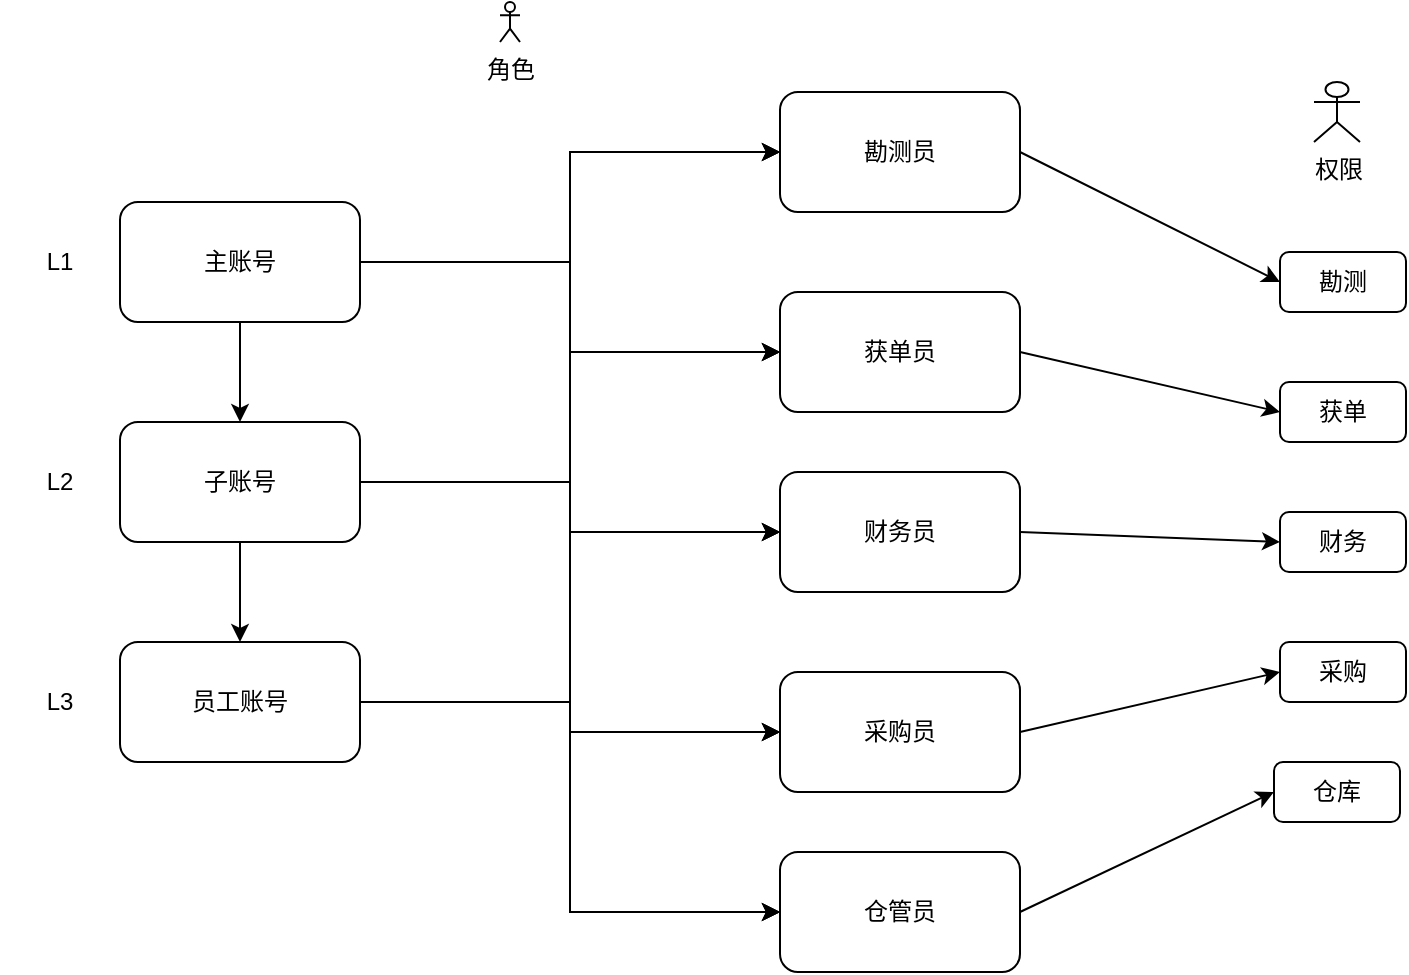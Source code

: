 <mxfile version="21.6.8" type="github">
  <diagram name="第 1 页" id="WPHrxc5S-iOtcFRWvsmF">
    <mxGraphModel dx="1432" dy="737" grid="1" gridSize="10" guides="1" tooltips="1" connect="1" arrows="1" fold="1" page="1" pageScale="1" pageWidth="827" pageHeight="1169" math="0" shadow="0">
      <root>
        <mxCell id="0" />
        <mxCell id="1" parent="0" />
        <mxCell id="c0gwex02r0dy0Wa2bDnl-3" value="" style="edgeStyle=orthogonalEdgeStyle;rounded=0;orthogonalLoop=1;jettySize=auto;html=1;" edge="1" parent="1" source="c0gwex02r0dy0Wa2bDnl-1" target="c0gwex02r0dy0Wa2bDnl-2">
          <mxGeometry relative="1" as="geometry" />
        </mxCell>
        <mxCell id="c0gwex02r0dy0Wa2bDnl-11" style="edgeStyle=orthogonalEdgeStyle;rounded=0;orthogonalLoop=1;jettySize=auto;html=1;entryX=0;entryY=0.5;entryDx=0;entryDy=0;" edge="1" parent="1" source="c0gwex02r0dy0Wa2bDnl-1" target="c0gwex02r0dy0Wa2bDnl-6">
          <mxGeometry relative="1" as="geometry" />
        </mxCell>
        <mxCell id="c0gwex02r0dy0Wa2bDnl-13" style="edgeStyle=orthogonalEdgeStyle;rounded=0;orthogonalLoop=1;jettySize=auto;html=1;exitX=1;exitY=0.5;exitDx=0;exitDy=0;entryX=0;entryY=0.5;entryDx=0;entryDy=0;" edge="1" parent="1" source="c0gwex02r0dy0Wa2bDnl-1" target="c0gwex02r0dy0Wa2bDnl-7">
          <mxGeometry relative="1" as="geometry" />
        </mxCell>
        <mxCell id="c0gwex02r0dy0Wa2bDnl-14" style="edgeStyle=orthogonalEdgeStyle;rounded=0;orthogonalLoop=1;jettySize=auto;html=1;exitX=1;exitY=0.5;exitDx=0;exitDy=0;entryX=0;entryY=0.5;entryDx=0;entryDy=0;" edge="1" parent="1" source="c0gwex02r0dy0Wa2bDnl-1" target="c0gwex02r0dy0Wa2bDnl-8">
          <mxGeometry relative="1" as="geometry" />
        </mxCell>
        <mxCell id="c0gwex02r0dy0Wa2bDnl-15" style="edgeStyle=orthogonalEdgeStyle;rounded=0;orthogonalLoop=1;jettySize=auto;html=1;exitX=1;exitY=0.5;exitDx=0;exitDy=0;entryX=0;entryY=0.5;entryDx=0;entryDy=0;" edge="1" parent="1" source="c0gwex02r0dy0Wa2bDnl-1" target="c0gwex02r0dy0Wa2bDnl-9">
          <mxGeometry relative="1" as="geometry" />
        </mxCell>
        <mxCell id="c0gwex02r0dy0Wa2bDnl-16" style="edgeStyle=orthogonalEdgeStyle;rounded=0;orthogonalLoop=1;jettySize=auto;html=1;exitX=1;exitY=0.5;exitDx=0;exitDy=0;entryX=0;entryY=0.5;entryDx=0;entryDy=0;" edge="1" parent="1" source="c0gwex02r0dy0Wa2bDnl-1" target="c0gwex02r0dy0Wa2bDnl-10">
          <mxGeometry relative="1" as="geometry" />
        </mxCell>
        <mxCell id="c0gwex02r0dy0Wa2bDnl-1" value="主账号" style="rounded=1;whiteSpace=wrap;html=1;" vertex="1" parent="1">
          <mxGeometry x="70" y="110" width="120" height="60" as="geometry" />
        </mxCell>
        <mxCell id="c0gwex02r0dy0Wa2bDnl-5" value="" style="edgeStyle=orthogonalEdgeStyle;rounded=0;orthogonalLoop=1;jettySize=auto;html=1;" edge="1" parent="1" source="c0gwex02r0dy0Wa2bDnl-2" target="c0gwex02r0dy0Wa2bDnl-4">
          <mxGeometry relative="1" as="geometry" />
        </mxCell>
        <mxCell id="c0gwex02r0dy0Wa2bDnl-12" style="edgeStyle=orthogonalEdgeStyle;rounded=0;orthogonalLoop=1;jettySize=auto;html=1;exitX=1;exitY=0.5;exitDx=0;exitDy=0;entryX=0;entryY=0.5;entryDx=0;entryDy=0;" edge="1" parent="1" source="c0gwex02r0dy0Wa2bDnl-2" target="c0gwex02r0dy0Wa2bDnl-6">
          <mxGeometry relative="1" as="geometry" />
        </mxCell>
        <mxCell id="c0gwex02r0dy0Wa2bDnl-18" style="edgeStyle=orthogonalEdgeStyle;rounded=0;orthogonalLoop=1;jettySize=auto;html=1;exitX=1;exitY=0.5;exitDx=0;exitDy=0;entryX=0;entryY=0.5;entryDx=0;entryDy=0;" edge="1" parent="1" source="c0gwex02r0dy0Wa2bDnl-2" target="c0gwex02r0dy0Wa2bDnl-7">
          <mxGeometry relative="1" as="geometry" />
        </mxCell>
        <mxCell id="c0gwex02r0dy0Wa2bDnl-19" style="edgeStyle=orthogonalEdgeStyle;rounded=0;orthogonalLoop=1;jettySize=auto;html=1;exitX=1;exitY=0.5;exitDx=0;exitDy=0;entryX=0;entryY=0.5;entryDx=0;entryDy=0;" edge="1" parent="1" source="c0gwex02r0dy0Wa2bDnl-2" target="c0gwex02r0dy0Wa2bDnl-8">
          <mxGeometry relative="1" as="geometry" />
        </mxCell>
        <mxCell id="c0gwex02r0dy0Wa2bDnl-20" style="edgeStyle=orthogonalEdgeStyle;rounded=0;orthogonalLoop=1;jettySize=auto;html=1;exitX=1;exitY=0.5;exitDx=0;exitDy=0;entryX=0;entryY=0.5;entryDx=0;entryDy=0;" edge="1" parent="1" source="c0gwex02r0dy0Wa2bDnl-2" target="c0gwex02r0dy0Wa2bDnl-9">
          <mxGeometry relative="1" as="geometry" />
        </mxCell>
        <mxCell id="c0gwex02r0dy0Wa2bDnl-21" style="edgeStyle=orthogonalEdgeStyle;rounded=0;orthogonalLoop=1;jettySize=auto;html=1;exitX=1;exitY=0.5;exitDx=0;exitDy=0;entryX=0;entryY=0.5;entryDx=0;entryDy=0;" edge="1" parent="1" source="c0gwex02r0dy0Wa2bDnl-2" target="c0gwex02r0dy0Wa2bDnl-10">
          <mxGeometry relative="1" as="geometry" />
        </mxCell>
        <mxCell id="c0gwex02r0dy0Wa2bDnl-2" value="子账号" style="rounded=1;whiteSpace=wrap;html=1;" vertex="1" parent="1">
          <mxGeometry x="70" y="220" width="120" height="60" as="geometry" />
        </mxCell>
        <mxCell id="c0gwex02r0dy0Wa2bDnl-17" style="edgeStyle=orthogonalEdgeStyle;rounded=0;orthogonalLoop=1;jettySize=auto;html=1;exitX=1;exitY=0.5;exitDx=0;exitDy=0;entryX=0;entryY=0.5;entryDx=0;entryDy=0;" edge="1" parent="1" source="c0gwex02r0dy0Wa2bDnl-4" target="c0gwex02r0dy0Wa2bDnl-6">
          <mxGeometry relative="1" as="geometry" />
        </mxCell>
        <mxCell id="c0gwex02r0dy0Wa2bDnl-22" style="edgeStyle=orthogonalEdgeStyle;rounded=0;orthogonalLoop=1;jettySize=auto;html=1;exitX=1;exitY=0.5;exitDx=0;exitDy=0;entryX=0;entryY=0.5;entryDx=0;entryDy=0;" edge="1" parent="1" source="c0gwex02r0dy0Wa2bDnl-4" target="c0gwex02r0dy0Wa2bDnl-7">
          <mxGeometry relative="1" as="geometry" />
        </mxCell>
        <mxCell id="c0gwex02r0dy0Wa2bDnl-23" style="edgeStyle=orthogonalEdgeStyle;rounded=0;orthogonalLoop=1;jettySize=auto;html=1;exitX=1;exitY=0.5;exitDx=0;exitDy=0;entryX=0;entryY=0.5;entryDx=0;entryDy=0;" edge="1" parent="1" source="c0gwex02r0dy0Wa2bDnl-4" target="c0gwex02r0dy0Wa2bDnl-8">
          <mxGeometry relative="1" as="geometry" />
        </mxCell>
        <mxCell id="c0gwex02r0dy0Wa2bDnl-24" style="edgeStyle=orthogonalEdgeStyle;rounded=0;orthogonalLoop=1;jettySize=auto;html=1;exitX=1;exitY=0.5;exitDx=0;exitDy=0;entryX=0;entryY=0.5;entryDx=0;entryDy=0;" edge="1" parent="1" source="c0gwex02r0dy0Wa2bDnl-4" target="c0gwex02r0dy0Wa2bDnl-9">
          <mxGeometry relative="1" as="geometry" />
        </mxCell>
        <mxCell id="c0gwex02r0dy0Wa2bDnl-25" style="edgeStyle=orthogonalEdgeStyle;rounded=0;orthogonalLoop=1;jettySize=auto;html=1;exitX=1;exitY=0.5;exitDx=0;exitDy=0;entryX=0;entryY=0.5;entryDx=0;entryDy=0;" edge="1" parent="1" source="c0gwex02r0dy0Wa2bDnl-4" target="c0gwex02r0dy0Wa2bDnl-10">
          <mxGeometry relative="1" as="geometry" />
        </mxCell>
        <mxCell id="c0gwex02r0dy0Wa2bDnl-4" value="员工账号" style="whiteSpace=wrap;html=1;rounded=1;" vertex="1" parent="1">
          <mxGeometry x="70" y="330" width="120" height="60" as="geometry" />
        </mxCell>
        <mxCell id="c0gwex02r0dy0Wa2bDnl-6" value="勘测员" style="rounded=1;whiteSpace=wrap;html=1;" vertex="1" parent="1">
          <mxGeometry x="400" y="55" width="120" height="60" as="geometry" />
        </mxCell>
        <mxCell id="c0gwex02r0dy0Wa2bDnl-7" value="获单员" style="rounded=1;whiteSpace=wrap;html=1;" vertex="1" parent="1">
          <mxGeometry x="400" y="155" width="120" height="60" as="geometry" />
        </mxCell>
        <mxCell id="c0gwex02r0dy0Wa2bDnl-8" value="财务员" style="rounded=1;whiteSpace=wrap;html=1;" vertex="1" parent="1">
          <mxGeometry x="400" y="245" width="120" height="60" as="geometry" />
        </mxCell>
        <mxCell id="c0gwex02r0dy0Wa2bDnl-9" value="采购员" style="rounded=1;whiteSpace=wrap;html=1;" vertex="1" parent="1">
          <mxGeometry x="400" y="345" width="120" height="60" as="geometry" />
        </mxCell>
        <mxCell id="c0gwex02r0dy0Wa2bDnl-10" value="仓管员" style="rounded=1;whiteSpace=wrap;html=1;" vertex="1" parent="1">
          <mxGeometry x="400" y="435" width="120" height="60" as="geometry" />
        </mxCell>
        <mxCell id="c0gwex02r0dy0Wa2bDnl-26" value="L1" style="text;html=1;strokeColor=none;fillColor=none;align=center;verticalAlign=middle;whiteSpace=wrap;rounded=0;" vertex="1" parent="1">
          <mxGeometry x="10" y="125" width="60" height="30" as="geometry" />
        </mxCell>
        <mxCell id="c0gwex02r0dy0Wa2bDnl-27" value="L2" style="text;html=1;strokeColor=none;fillColor=none;align=center;verticalAlign=middle;whiteSpace=wrap;rounded=0;" vertex="1" parent="1">
          <mxGeometry x="10" y="235" width="60" height="30" as="geometry" />
        </mxCell>
        <mxCell id="c0gwex02r0dy0Wa2bDnl-28" value="L3" style="text;html=1;strokeColor=none;fillColor=none;align=center;verticalAlign=middle;whiteSpace=wrap;rounded=0;" vertex="1" parent="1">
          <mxGeometry x="10" y="345" width="60" height="30" as="geometry" />
        </mxCell>
        <mxCell id="c0gwex02r0dy0Wa2bDnl-30" value="角色" style="shape=umlActor;verticalLabelPosition=bottom;verticalAlign=top;html=1;outlineConnect=0;" vertex="1" parent="1">
          <mxGeometry x="260" y="10" width="10" height="20" as="geometry" />
        </mxCell>
        <mxCell id="c0gwex02r0dy0Wa2bDnl-31" value="勘测" style="rounded=1;whiteSpace=wrap;html=1;" vertex="1" parent="1">
          <mxGeometry x="650" y="135" width="63" height="30" as="geometry" />
        </mxCell>
        <mxCell id="c0gwex02r0dy0Wa2bDnl-32" value="获单" style="rounded=1;whiteSpace=wrap;html=1;" vertex="1" parent="1">
          <mxGeometry x="650" y="200" width="63" height="30" as="geometry" />
        </mxCell>
        <mxCell id="c0gwex02r0dy0Wa2bDnl-34" value="采购" style="rounded=1;whiteSpace=wrap;html=1;" vertex="1" parent="1">
          <mxGeometry x="650" y="330" width="63" height="30" as="geometry" />
        </mxCell>
        <mxCell id="c0gwex02r0dy0Wa2bDnl-35" value="仓库" style="rounded=1;whiteSpace=wrap;html=1;" vertex="1" parent="1">
          <mxGeometry x="647" y="390" width="63" height="30" as="geometry" />
        </mxCell>
        <mxCell id="c0gwex02r0dy0Wa2bDnl-36" value="财务" style="rounded=1;whiteSpace=wrap;html=1;" vertex="1" parent="1">
          <mxGeometry x="650" y="265" width="63" height="30" as="geometry" />
        </mxCell>
        <mxCell id="c0gwex02r0dy0Wa2bDnl-40" value="权限" style="shape=umlActor;verticalLabelPosition=bottom;verticalAlign=top;html=1;outlineConnect=0;" vertex="1" parent="1">
          <mxGeometry x="667" y="50" width="23" height="30" as="geometry" />
        </mxCell>
        <mxCell id="c0gwex02r0dy0Wa2bDnl-45" value="" style="endArrow=classic;html=1;rounded=0;entryX=0;entryY=0.5;entryDx=0;entryDy=0;exitX=1;exitY=0.5;exitDx=0;exitDy=0;" edge="1" parent="1" source="c0gwex02r0dy0Wa2bDnl-6" target="c0gwex02r0dy0Wa2bDnl-31">
          <mxGeometry width="50" height="50" relative="1" as="geometry">
            <mxPoint x="380" y="290" as="sourcePoint" />
            <mxPoint x="430" y="240" as="targetPoint" />
          </mxGeometry>
        </mxCell>
        <mxCell id="c0gwex02r0dy0Wa2bDnl-46" value="" style="endArrow=classic;html=1;rounded=0;entryX=0;entryY=0.5;entryDx=0;entryDy=0;exitX=1;exitY=0.5;exitDx=0;exitDy=0;" edge="1" parent="1" source="c0gwex02r0dy0Wa2bDnl-7" target="c0gwex02r0dy0Wa2bDnl-32">
          <mxGeometry width="50" height="50" relative="1" as="geometry">
            <mxPoint x="530" y="95" as="sourcePoint" />
            <mxPoint x="660" y="160" as="targetPoint" />
          </mxGeometry>
        </mxCell>
        <mxCell id="c0gwex02r0dy0Wa2bDnl-50" value="" style="endArrow=classic;html=1;rounded=0;entryX=0;entryY=0.5;entryDx=0;entryDy=0;exitX=1;exitY=0.5;exitDx=0;exitDy=0;" edge="1" parent="1" source="c0gwex02r0dy0Wa2bDnl-9" target="c0gwex02r0dy0Wa2bDnl-34">
          <mxGeometry width="50" height="50" relative="1" as="geometry">
            <mxPoint x="530" y="195" as="sourcePoint" />
            <mxPoint x="660" y="225" as="targetPoint" />
          </mxGeometry>
        </mxCell>
        <mxCell id="c0gwex02r0dy0Wa2bDnl-51" value="" style="endArrow=classic;html=1;rounded=0;entryX=0;entryY=0.5;entryDx=0;entryDy=0;exitX=1;exitY=0.5;exitDx=0;exitDy=0;" edge="1" parent="1" source="c0gwex02r0dy0Wa2bDnl-10" target="c0gwex02r0dy0Wa2bDnl-35">
          <mxGeometry width="50" height="50" relative="1" as="geometry">
            <mxPoint x="530" y="385" as="sourcePoint" />
            <mxPoint x="660" y="280" as="targetPoint" />
          </mxGeometry>
        </mxCell>
        <mxCell id="c0gwex02r0dy0Wa2bDnl-53" value="" style="endArrow=classic;html=1;rounded=0;entryX=0;entryY=0.5;entryDx=0;entryDy=0;exitX=1;exitY=0.5;exitDx=0;exitDy=0;" edge="1" parent="1" source="c0gwex02r0dy0Wa2bDnl-8" target="c0gwex02r0dy0Wa2bDnl-36">
          <mxGeometry width="50" height="50" relative="1" as="geometry">
            <mxPoint x="530" y="475" as="sourcePoint" />
            <mxPoint x="660" y="335" as="targetPoint" />
          </mxGeometry>
        </mxCell>
      </root>
    </mxGraphModel>
  </diagram>
</mxfile>
